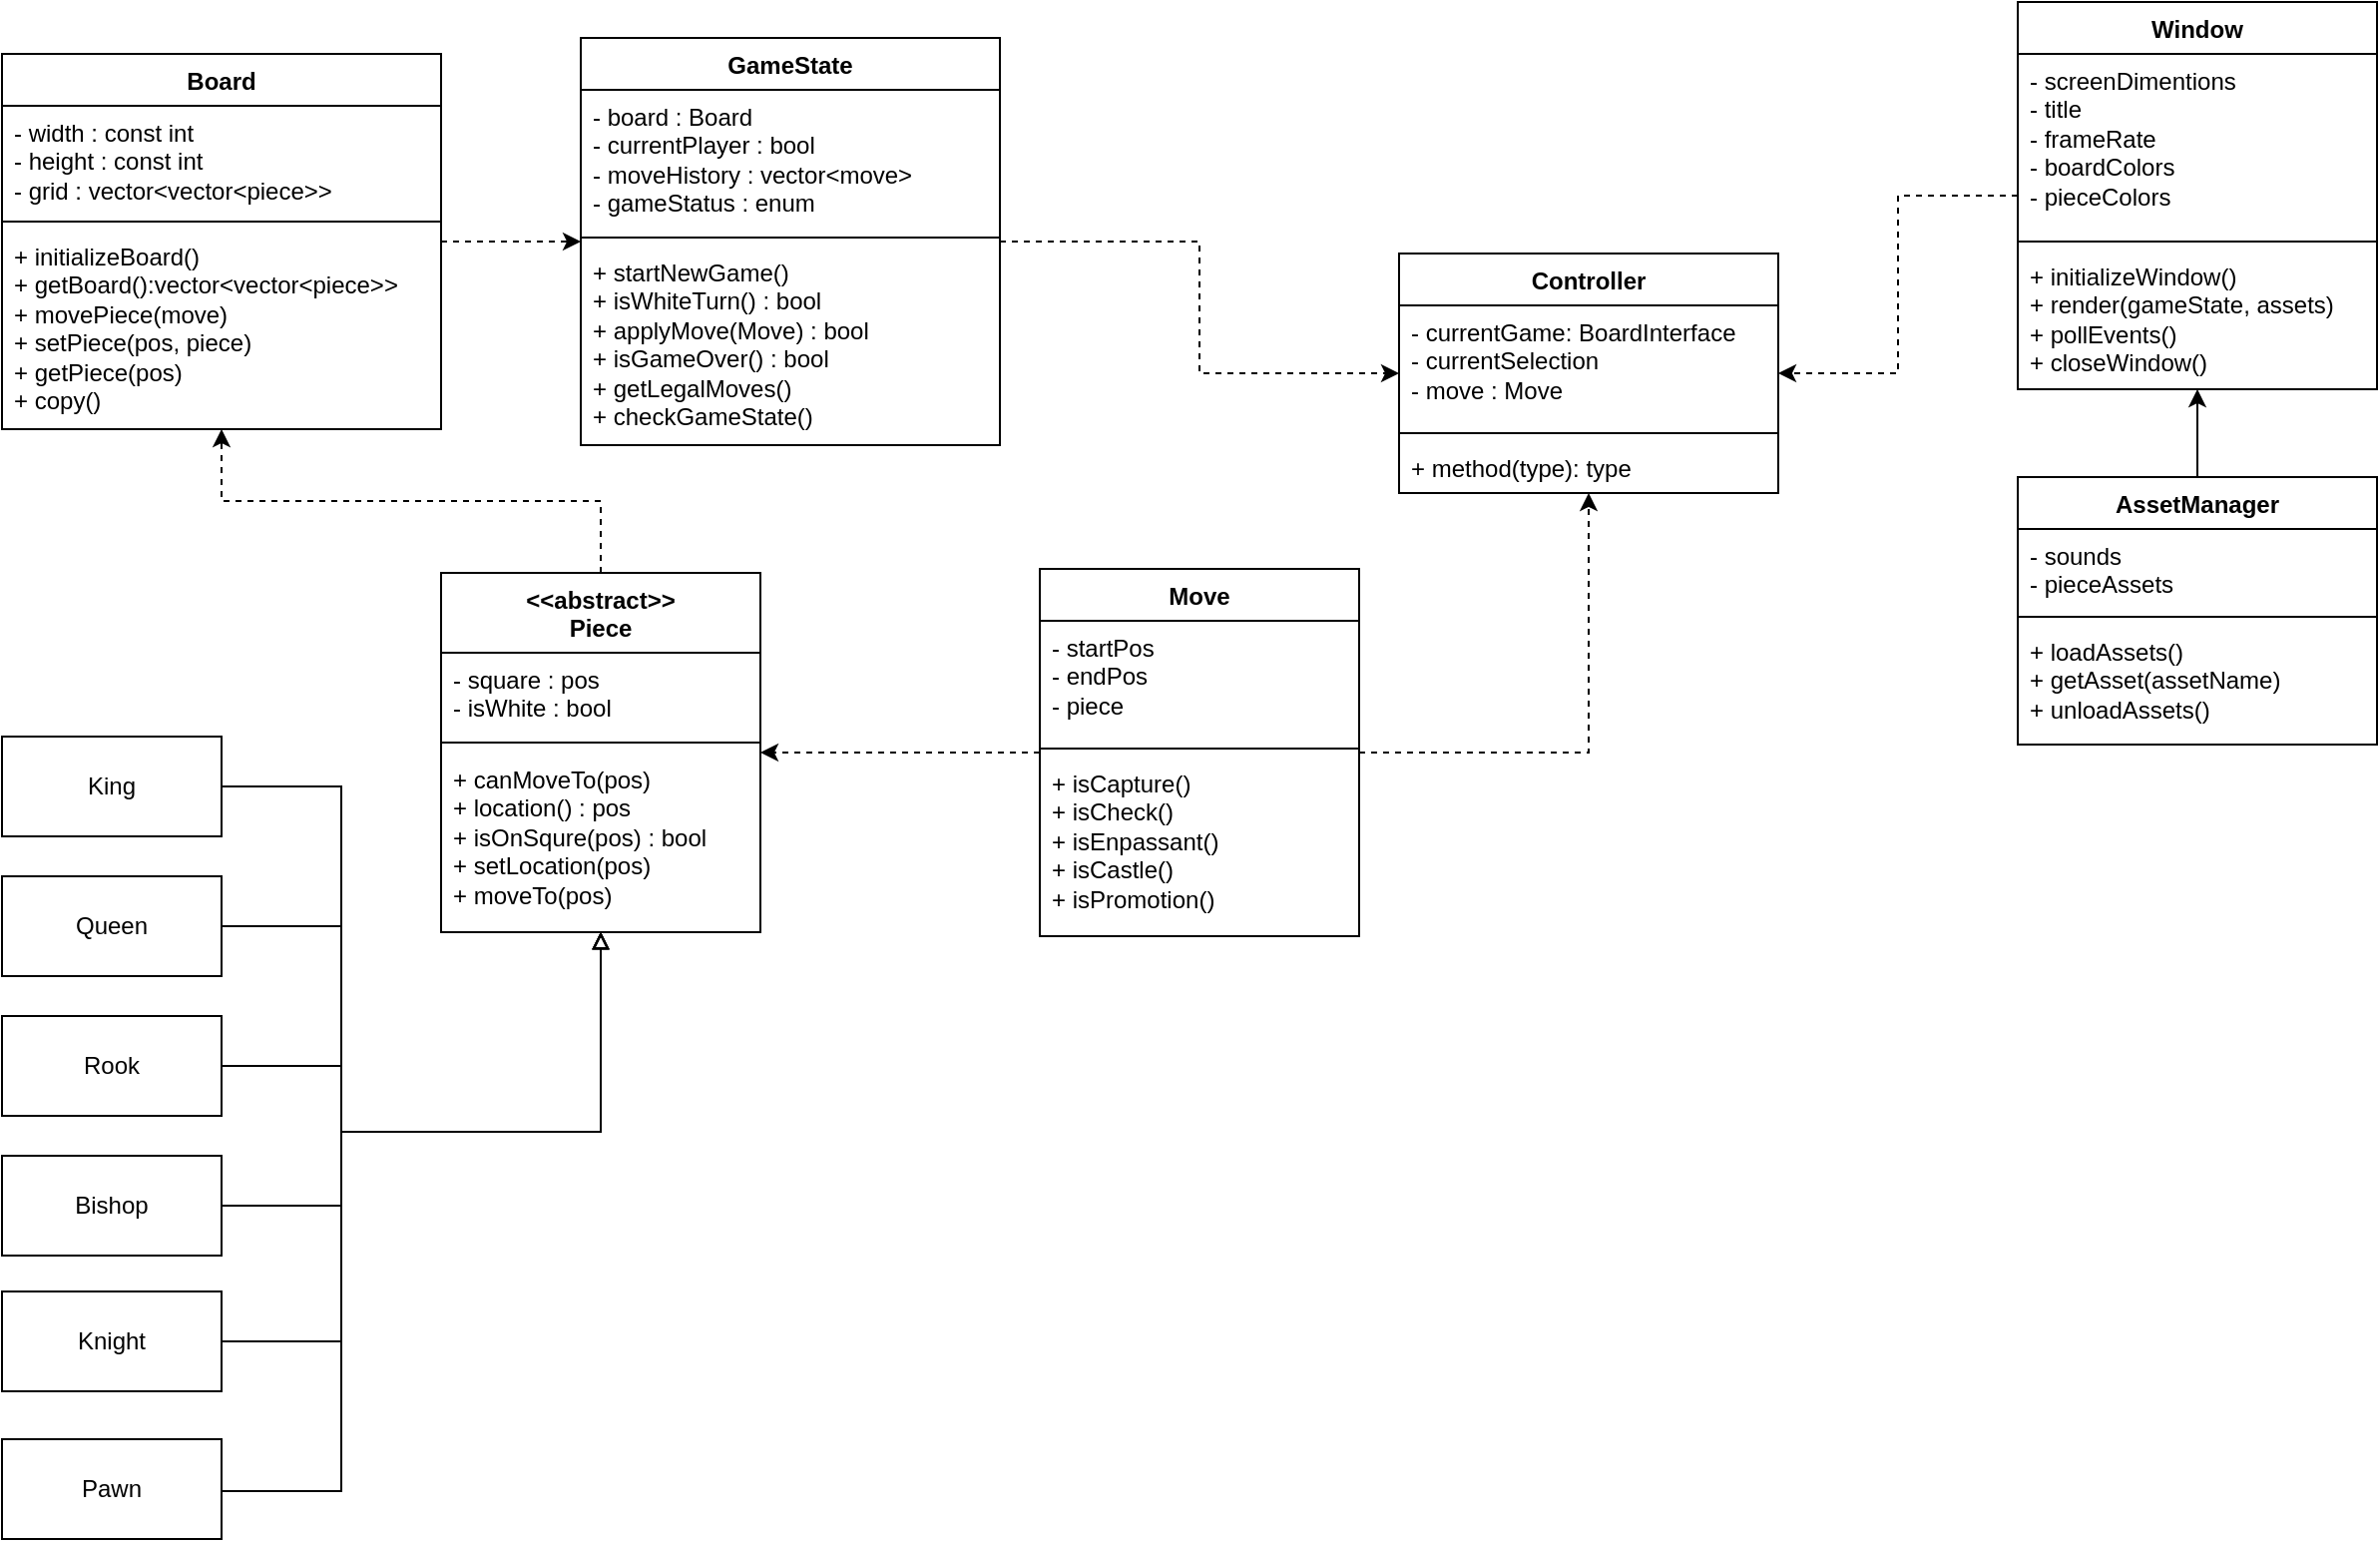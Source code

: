 <mxfile version="24.8.3">
  <diagram name="Page-1" id="c4acf3e9-155e-7222-9cf6-157b1a14988f">
    <mxGraphModel dx="3290" dy="1332" grid="1" gridSize="10" guides="1" tooltips="1" connect="1" arrows="1" fold="1" page="1" pageScale="1" pageWidth="850" pageHeight="1100" background="none" math="0" shadow="0">
      <root>
        <mxCell id="0" />
        <mxCell id="1" parent="0" />
        <mxCell id="h1MowxUoezg9GplHGQxy-2" value="Controller" style="swimlane;fontStyle=1;align=center;verticalAlign=top;childLayout=stackLayout;horizontal=1;startSize=26;horizontalStack=0;resizeParent=1;resizeParentMax=0;resizeLast=0;collapsible=1;marginBottom=0;whiteSpace=wrap;html=1;" vertex="1" parent="1">
          <mxGeometry x="120" y="276" width="190" height="120" as="geometry" />
        </mxCell>
        <mxCell id="h1MowxUoezg9GplHGQxy-3" value="- currentGame: BoardInterface&lt;div&gt;- currentSelection&lt;/div&gt;&lt;div&gt;- move : Move&lt;/div&gt;" style="text;strokeColor=none;fillColor=none;align=left;verticalAlign=top;spacingLeft=4;spacingRight=4;overflow=hidden;rotatable=0;points=[[0,0.5],[1,0.5]];portConstraint=eastwest;whiteSpace=wrap;html=1;" vertex="1" parent="h1MowxUoezg9GplHGQxy-2">
          <mxGeometry y="26" width="190" height="60" as="geometry" />
        </mxCell>
        <mxCell id="h1MowxUoezg9GplHGQxy-4" value="" style="line;strokeWidth=1;fillColor=none;align=left;verticalAlign=middle;spacingTop=-1;spacingLeft=3;spacingRight=3;rotatable=0;labelPosition=right;points=[];portConstraint=eastwest;strokeColor=inherit;" vertex="1" parent="h1MowxUoezg9GplHGQxy-2">
          <mxGeometry y="86" width="190" height="8" as="geometry" />
        </mxCell>
        <mxCell id="h1MowxUoezg9GplHGQxy-5" value="+ method(type): type" style="text;strokeColor=none;fillColor=none;align=left;verticalAlign=top;spacingLeft=4;spacingRight=4;overflow=hidden;rotatable=0;points=[[0,0.5],[1,0.5]];portConstraint=eastwest;whiteSpace=wrap;html=1;" vertex="1" parent="h1MowxUoezg9GplHGQxy-2">
          <mxGeometry y="94" width="190" height="26" as="geometry" />
        </mxCell>
        <mxCell id="h1MowxUoezg9GplHGQxy-7" value="GameState&lt;div&gt;&lt;br&gt;&lt;/div&gt;" style="swimlane;fontStyle=1;align=center;verticalAlign=top;childLayout=stackLayout;horizontal=1;startSize=26;horizontalStack=0;resizeParent=1;resizeParentMax=0;resizeLast=0;collapsible=1;marginBottom=0;whiteSpace=wrap;html=1;" vertex="1" parent="1">
          <mxGeometry x="-290" y="168" width="210" height="204" as="geometry" />
        </mxCell>
        <mxCell id="h1MowxUoezg9GplHGQxy-8" value="- board : Board&lt;div&gt;- currentPlayer : bool&lt;/div&gt;&lt;div&gt;- moveHistory : vector&amp;lt;move&amp;gt;&lt;/div&gt;&lt;div&gt;- gameStatus : enum&lt;/div&gt;" style="text;strokeColor=none;fillColor=none;align=left;verticalAlign=top;spacingLeft=4;spacingRight=4;overflow=hidden;rotatable=0;points=[[0,0.5],[1,0.5]];portConstraint=eastwest;whiteSpace=wrap;html=1;" vertex="1" parent="h1MowxUoezg9GplHGQxy-7">
          <mxGeometry y="26" width="210" height="70" as="geometry" />
        </mxCell>
        <mxCell id="h1MowxUoezg9GplHGQxy-9" value="" style="line;strokeWidth=1;fillColor=none;align=left;verticalAlign=middle;spacingTop=-1;spacingLeft=3;spacingRight=3;rotatable=0;labelPosition=right;points=[];portConstraint=eastwest;strokeColor=inherit;" vertex="1" parent="h1MowxUoezg9GplHGQxy-7">
          <mxGeometry y="96" width="210" height="8" as="geometry" />
        </mxCell>
        <mxCell id="h1MowxUoezg9GplHGQxy-10" value="&lt;div&gt;+ startNewGame()&lt;/div&gt;+ isWhiteTurn() : bool&lt;div&gt;+ applyMove(Move) : bool&lt;/div&gt;&lt;div&gt;+ isGameOver() : bool&lt;/div&gt;&lt;div&gt;+ getLegalMoves()&lt;/div&gt;&lt;div&gt;+ checkGameState()&lt;/div&gt;" style="text;strokeColor=none;fillColor=none;align=left;verticalAlign=top;spacingLeft=4;spacingRight=4;overflow=hidden;rotatable=0;points=[[0,0.5],[1,0.5]];portConstraint=eastwest;whiteSpace=wrap;html=1;" vertex="1" parent="h1MowxUoezg9GplHGQxy-7">
          <mxGeometry y="104" width="210" height="100" as="geometry" />
        </mxCell>
        <mxCell id="h1MowxUoezg9GplHGQxy-12" value="Window" style="swimlane;fontStyle=1;align=center;verticalAlign=top;childLayout=stackLayout;horizontal=1;startSize=26;horizontalStack=0;resizeParent=1;resizeParentMax=0;resizeLast=0;collapsible=1;marginBottom=0;whiteSpace=wrap;html=1;" vertex="1" parent="1">
          <mxGeometry x="430" y="150" width="180" height="194" as="geometry" />
        </mxCell>
        <mxCell id="h1MowxUoezg9GplHGQxy-13" value="- screenDimentions&lt;div&gt;- title&lt;/div&gt;&lt;div&gt;- frameRate&lt;/div&gt;&lt;div&gt;&lt;div&gt;- boardColors&lt;/div&gt;&lt;div&gt;- pieceColors&lt;/div&gt;&lt;/div&gt;" style="text;strokeColor=none;fillColor=none;align=left;verticalAlign=top;spacingLeft=4;spacingRight=4;overflow=hidden;rotatable=0;points=[[0,0.5],[1,0.5]];portConstraint=eastwest;whiteSpace=wrap;html=1;" vertex="1" parent="h1MowxUoezg9GplHGQxy-12">
          <mxGeometry y="26" width="180" height="90" as="geometry" />
        </mxCell>
        <mxCell id="h1MowxUoezg9GplHGQxy-14" value="" style="line;strokeWidth=1;fillColor=none;align=left;verticalAlign=middle;spacingTop=-1;spacingLeft=3;spacingRight=3;rotatable=0;labelPosition=right;points=[];portConstraint=eastwest;strokeColor=inherit;" vertex="1" parent="h1MowxUoezg9GplHGQxy-12">
          <mxGeometry y="116" width="180" height="8" as="geometry" />
        </mxCell>
        <mxCell id="h1MowxUoezg9GplHGQxy-15" value="&lt;div&gt;+ initializeWindow()&lt;/div&gt;+ render(gameState, assets)&lt;div&gt;+ pollEvents()&lt;/div&gt;&lt;div&gt;+ closeWindow()&lt;/div&gt;" style="text;strokeColor=none;fillColor=none;align=left;verticalAlign=top;spacingLeft=4;spacingRight=4;overflow=hidden;rotatable=0;points=[[0,0.5],[1,0.5]];portConstraint=eastwest;whiteSpace=wrap;html=1;" vertex="1" parent="h1MowxUoezg9GplHGQxy-12">
          <mxGeometry y="124" width="180" height="70" as="geometry" />
        </mxCell>
        <mxCell id="h1MowxUoezg9GplHGQxy-18" style="edgeStyle=orthogonalEdgeStyle;rounded=0;orthogonalLoop=1;jettySize=auto;html=1;dashed=1;" edge="1" parent="1" source="h1MowxUoezg9GplHGQxy-12" target="h1MowxUoezg9GplHGQxy-2">
          <mxGeometry relative="1" as="geometry">
            <mxPoint x="280" y="600" as="targetPoint" />
          </mxGeometry>
        </mxCell>
        <mxCell id="h1MowxUoezg9GplHGQxy-46" style="edgeStyle=orthogonalEdgeStyle;rounded=0;orthogonalLoop=1;jettySize=auto;html=1;dashed=1;" edge="1" parent="1" source="h1MowxUoezg9GplHGQxy-51" target="h1MowxUoezg9GplHGQxy-42">
          <mxGeometry relative="1" as="geometry">
            <mxPoint x="-260" y="386" as="sourcePoint" />
          </mxGeometry>
        </mxCell>
        <mxCell id="h1MowxUoezg9GplHGQxy-23" style="edgeStyle=orthogonalEdgeStyle;rounded=0;orthogonalLoop=1;jettySize=auto;html=1;dashed=1;" edge="1" parent="1" source="h1MowxUoezg9GplHGQxy-42" target="h1MowxUoezg9GplHGQxy-7">
          <mxGeometry relative="1" as="geometry" />
        </mxCell>
        <mxCell id="h1MowxUoezg9GplHGQxy-39" style="edgeStyle=orthogonalEdgeStyle;rounded=0;orthogonalLoop=1;jettySize=auto;html=1;" edge="1" parent="1" source="h1MowxUoezg9GplHGQxy-30" target="h1MowxUoezg9GplHGQxy-12">
          <mxGeometry relative="1" as="geometry" />
        </mxCell>
        <mxCell id="h1MowxUoezg9GplHGQxy-30" value="AssetManager" style="swimlane;fontStyle=1;align=center;verticalAlign=top;childLayout=stackLayout;horizontal=1;startSize=26;horizontalStack=0;resizeParent=1;resizeParentMax=0;resizeLast=0;collapsible=1;marginBottom=0;whiteSpace=wrap;html=1;" vertex="1" parent="1">
          <mxGeometry x="430" y="388" width="180" height="134" as="geometry" />
        </mxCell>
        <mxCell id="h1MowxUoezg9GplHGQxy-31" value="- sounds&lt;div&gt;- pieceAssets&lt;/div&gt;" style="text;strokeColor=none;fillColor=none;align=left;verticalAlign=top;spacingLeft=4;spacingRight=4;overflow=hidden;rotatable=0;points=[[0,0.5],[1,0.5]];portConstraint=eastwest;whiteSpace=wrap;html=1;" vertex="1" parent="h1MowxUoezg9GplHGQxy-30">
          <mxGeometry y="26" width="180" height="40" as="geometry" />
        </mxCell>
        <mxCell id="h1MowxUoezg9GplHGQxy-32" value="" style="line;strokeWidth=1;fillColor=none;align=left;verticalAlign=middle;spacingTop=-1;spacingLeft=3;spacingRight=3;rotatable=0;labelPosition=right;points=[];portConstraint=eastwest;strokeColor=inherit;" vertex="1" parent="h1MowxUoezg9GplHGQxy-30">
          <mxGeometry y="66" width="180" height="8" as="geometry" />
        </mxCell>
        <mxCell id="h1MowxUoezg9GplHGQxy-33" value="+ loadAssets()&lt;div&gt;+ getAsset(assetName)&lt;/div&gt;&lt;div&gt;+ unloadAssets()&lt;/div&gt;" style="text;strokeColor=none;fillColor=none;align=left;verticalAlign=top;spacingLeft=4;spacingRight=4;overflow=hidden;rotatable=0;points=[[0,0.5],[1,0.5]];portConstraint=eastwest;whiteSpace=wrap;html=1;" vertex="1" parent="h1MowxUoezg9GplHGQxy-30">
          <mxGeometry y="74" width="180" height="60" as="geometry" />
        </mxCell>
        <mxCell id="h1MowxUoezg9GplHGQxy-42" value="Board" style="swimlane;fontStyle=1;align=center;verticalAlign=top;childLayout=stackLayout;horizontal=1;startSize=26;horizontalStack=0;resizeParent=1;resizeParentMax=0;resizeLast=0;collapsible=1;marginBottom=0;whiteSpace=wrap;html=1;" vertex="1" parent="1">
          <mxGeometry x="-580" y="176" width="220" height="188" as="geometry" />
        </mxCell>
        <mxCell id="h1MowxUoezg9GplHGQxy-43" value="&lt;div&gt;- width : const int&lt;/div&gt;&lt;div&gt;- height : const int&lt;/div&gt;- grid : vector&amp;lt;vector&amp;lt;piece&amp;gt;&amp;gt;" style="text;strokeColor=none;fillColor=none;align=left;verticalAlign=top;spacingLeft=4;spacingRight=4;overflow=hidden;rotatable=0;points=[[0,0.5],[1,0.5]];portConstraint=eastwest;whiteSpace=wrap;html=1;" vertex="1" parent="h1MowxUoezg9GplHGQxy-42">
          <mxGeometry y="26" width="220" height="54" as="geometry" />
        </mxCell>
        <mxCell id="h1MowxUoezg9GplHGQxy-44" value="" style="line;strokeWidth=1;fillColor=none;align=left;verticalAlign=middle;spacingTop=-1;spacingLeft=3;spacingRight=3;rotatable=0;labelPosition=right;points=[];portConstraint=eastwest;strokeColor=inherit;" vertex="1" parent="h1MowxUoezg9GplHGQxy-42">
          <mxGeometry y="80" width="220" height="8" as="geometry" />
        </mxCell>
        <mxCell id="h1MowxUoezg9GplHGQxy-45" value="+ initializeBoard()&lt;div&gt;+ getBoard():vector&amp;lt;vector&amp;lt;piece&amp;gt;&amp;gt;&lt;div&gt;+ movePiece(move)&lt;/div&gt;&lt;div&gt;+ setPiece(pos, piece)&lt;/div&gt;&lt;div&gt;+ getPiece(pos)&lt;/div&gt;&lt;div&gt;+ copy()&lt;/div&gt;&lt;/div&gt;" style="text;strokeColor=none;fillColor=none;align=left;verticalAlign=top;spacingLeft=4;spacingRight=4;overflow=hidden;rotatable=0;points=[[0,0.5],[1,0.5]];portConstraint=eastwest;whiteSpace=wrap;html=1;" vertex="1" parent="h1MowxUoezg9GplHGQxy-42">
          <mxGeometry y="88" width="220" height="100" as="geometry" />
        </mxCell>
        <mxCell id="h1MowxUoezg9GplHGQxy-51" value="&lt;div&gt;&amp;lt;&amp;lt;abstract&amp;gt;&amp;gt;&lt;/div&gt;Piece" style="swimlane;fontStyle=1;align=center;verticalAlign=top;childLayout=stackLayout;horizontal=1;startSize=40;horizontalStack=0;resizeParent=1;resizeParentMax=0;resizeLast=0;collapsible=1;marginBottom=0;whiteSpace=wrap;html=1;" vertex="1" parent="1">
          <mxGeometry x="-360" y="436" width="160" height="180" as="geometry" />
        </mxCell>
        <mxCell id="h1MowxUoezg9GplHGQxy-52" value="- square : pos&lt;div&gt;- isWhite : bool&lt;/div&gt;" style="text;strokeColor=none;fillColor=none;align=left;verticalAlign=top;spacingLeft=4;spacingRight=4;overflow=hidden;rotatable=0;points=[[0,0.5],[1,0.5]];portConstraint=eastwest;whiteSpace=wrap;html=1;" vertex="1" parent="h1MowxUoezg9GplHGQxy-51">
          <mxGeometry y="40" width="160" height="40" as="geometry" />
        </mxCell>
        <mxCell id="h1MowxUoezg9GplHGQxy-53" value="" style="line;strokeWidth=1;fillColor=none;align=left;verticalAlign=middle;spacingTop=-1;spacingLeft=3;spacingRight=3;rotatable=0;labelPosition=right;points=[];portConstraint=eastwest;strokeColor=inherit;" vertex="1" parent="h1MowxUoezg9GplHGQxy-51">
          <mxGeometry y="80" width="160" height="10" as="geometry" />
        </mxCell>
        <mxCell id="h1MowxUoezg9GplHGQxy-54" value="+ canMoveTo(pos)&lt;div&gt;+ location() : pos&lt;/div&gt;&lt;div&gt;+ isOnSqure(pos) : bool&lt;/div&gt;&lt;div&gt;+ setLocation(pos)&lt;/div&gt;&lt;div&gt;+ moveTo(pos)&lt;/div&gt;" style="text;strokeColor=none;fillColor=none;align=left;verticalAlign=top;spacingLeft=4;spacingRight=4;overflow=hidden;rotatable=0;points=[[0,0.5],[1,0.5]];portConstraint=eastwest;whiteSpace=wrap;html=1;" vertex="1" parent="h1MowxUoezg9GplHGQxy-51">
          <mxGeometry y="90" width="160" height="90" as="geometry" />
        </mxCell>
        <mxCell id="h1MowxUoezg9GplHGQxy-76" style="edgeStyle=orthogonalEdgeStyle;rounded=0;orthogonalLoop=1;jettySize=auto;html=1;endArrow=block;endFill=0;" edge="1" parent="1" source="h1MowxUoezg9GplHGQxy-67" target="h1MowxUoezg9GplHGQxy-51">
          <mxGeometry relative="1" as="geometry">
            <Array as="points">
              <mxPoint x="-410" y="543" />
              <mxPoint x="-410" y="716" />
            </Array>
          </mxGeometry>
        </mxCell>
        <mxCell id="h1MowxUoezg9GplHGQxy-67" value="King" style="html=1;whiteSpace=wrap;" vertex="1" parent="1">
          <mxGeometry x="-580" y="518" width="110" height="50" as="geometry" />
        </mxCell>
        <mxCell id="h1MowxUoezg9GplHGQxy-77" style="edgeStyle=orthogonalEdgeStyle;rounded=0;orthogonalLoop=1;jettySize=auto;html=1;endArrow=block;endFill=0;" edge="1" parent="1" source="h1MowxUoezg9GplHGQxy-78" target="h1MowxUoezg9GplHGQxy-51">
          <mxGeometry relative="1" as="geometry">
            <mxPoint x="-280" y="708" as="targetPoint" />
            <Array as="points">
              <mxPoint x="-410" y="613" />
              <mxPoint x="-410" y="716" />
            </Array>
          </mxGeometry>
        </mxCell>
        <mxCell id="h1MowxUoezg9GplHGQxy-78" value="Queen" style="html=1;whiteSpace=wrap;" vertex="1" parent="1">
          <mxGeometry x="-580" y="588" width="110" height="50" as="geometry" />
        </mxCell>
        <mxCell id="h1MowxUoezg9GplHGQxy-79" style="edgeStyle=orthogonalEdgeStyle;rounded=0;orthogonalLoop=1;jettySize=auto;html=1;endArrow=block;endFill=0;" edge="1" parent="1" source="h1MowxUoezg9GplHGQxy-80" target="h1MowxUoezg9GplHGQxy-51">
          <mxGeometry relative="1" as="geometry">
            <mxPoint x="-280" y="778" as="targetPoint" />
            <Array as="points">
              <mxPoint x="-410" y="683" />
              <mxPoint x="-410" y="716" />
            </Array>
          </mxGeometry>
        </mxCell>
        <mxCell id="h1MowxUoezg9GplHGQxy-80" value="Rook" style="html=1;whiteSpace=wrap;" vertex="1" parent="1">
          <mxGeometry x="-580" y="658" width="110" height="50" as="geometry" />
        </mxCell>
        <mxCell id="h1MowxUoezg9GplHGQxy-81" style="edgeStyle=orthogonalEdgeStyle;rounded=0;orthogonalLoop=1;jettySize=auto;html=1;endArrow=block;endFill=0;" edge="1" parent="1" source="h1MowxUoezg9GplHGQxy-82" target="h1MowxUoezg9GplHGQxy-51">
          <mxGeometry relative="1" as="geometry">
            <mxPoint x="-280" y="848" as="targetPoint" />
            <Array as="points">
              <mxPoint x="-410" y="753" />
              <mxPoint x="-410" y="716" />
            </Array>
          </mxGeometry>
        </mxCell>
        <mxCell id="h1MowxUoezg9GplHGQxy-82" value="Bishop" style="html=1;whiteSpace=wrap;" vertex="1" parent="1">
          <mxGeometry x="-580" y="728" width="110" height="50" as="geometry" />
        </mxCell>
        <mxCell id="h1MowxUoezg9GplHGQxy-83" style="edgeStyle=orthogonalEdgeStyle;rounded=0;orthogonalLoop=1;jettySize=auto;html=1;endArrow=block;endFill=0;" edge="1" parent="1" source="h1MowxUoezg9GplHGQxy-84" target="h1MowxUoezg9GplHGQxy-51">
          <mxGeometry relative="1" as="geometry">
            <mxPoint x="-280" y="916" as="targetPoint" />
            <Array as="points">
              <mxPoint x="-410" y="821" />
              <mxPoint x="-410" y="716" />
            </Array>
          </mxGeometry>
        </mxCell>
        <mxCell id="h1MowxUoezg9GplHGQxy-84" value="Knight" style="html=1;whiteSpace=wrap;" vertex="1" parent="1">
          <mxGeometry x="-580" y="796" width="110" height="50" as="geometry" />
        </mxCell>
        <mxCell id="h1MowxUoezg9GplHGQxy-85" style="edgeStyle=orthogonalEdgeStyle;rounded=0;orthogonalLoop=1;jettySize=auto;html=1;endArrow=block;endFill=0;" edge="1" parent="1" target="h1MowxUoezg9GplHGQxy-51">
          <mxGeometry relative="1" as="geometry">
            <mxPoint x="-280" y="991" as="targetPoint" />
            <mxPoint x="-470" y="896" as="sourcePoint" />
            <Array as="points">
              <mxPoint x="-410" y="896" />
              <mxPoint x="-410" y="716" />
            </Array>
          </mxGeometry>
        </mxCell>
        <mxCell id="h1MowxUoezg9GplHGQxy-86" value="Pawn" style="html=1;whiteSpace=wrap;" vertex="1" parent="1">
          <mxGeometry x="-580" y="870" width="110" height="50" as="geometry" />
        </mxCell>
        <mxCell id="h1MowxUoezg9GplHGQxy-87" style="edgeStyle=orthogonalEdgeStyle;rounded=0;orthogonalLoop=1;jettySize=auto;html=1;dashed=1;" edge="1" parent="1" source="h1MowxUoezg9GplHGQxy-7" target="h1MowxUoezg9GplHGQxy-2">
          <mxGeometry relative="1" as="geometry">
            <mxPoint x="100" y="83.5" as="sourcePoint" />
            <mxPoint x="-190" y="-5.5" as="targetPoint" />
          </mxGeometry>
        </mxCell>
        <mxCell id="h1MowxUoezg9GplHGQxy-103" style="edgeStyle=orthogonalEdgeStyle;rounded=0;orthogonalLoop=1;jettySize=auto;html=1;dashed=1;" edge="1" parent="1" source="h1MowxUoezg9GplHGQxy-98" target="h1MowxUoezg9GplHGQxy-2">
          <mxGeometry relative="1" as="geometry" />
        </mxCell>
        <mxCell id="h1MowxUoezg9GplHGQxy-98" value="Move" style="swimlane;fontStyle=1;align=center;verticalAlign=top;childLayout=stackLayout;horizontal=1;startSize=26;horizontalStack=0;resizeParent=1;resizeParentMax=0;resizeLast=0;collapsible=1;marginBottom=0;whiteSpace=wrap;html=1;" vertex="1" parent="1">
          <mxGeometry x="-60" y="434" width="160" height="184" as="geometry" />
        </mxCell>
        <mxCell id="h1MowxUoezg9GplHGQxy-99" value="- startPos&lt;div&gt;- endPos&lt;/div&gt;&lt;div&gt;- piece&lt;/div&gt;" style="text;strokeColor=none;fillColor=none;align=left;verticalAlign=top;spacingLeft=4;spacingRight=4;overflow=hidden;rotatable=0;points=[[0,0.5],[1,0.5]];portConstraint=eastwest;whiteSpace=wrap;html=1;" vertex="1" parent="h1MowxUoezg9GplHGQxy-98">
          <mxGeometry y="26" width="160" height="60" as="geometry" />
        </mxCell>
        <mxCell id="h1MowxUoezg9GplHGQxy-100" value="" style="line;strokeWidth=1;fillColor=none;align=left;verticalAlign=middle;spacingTop=-1;spacingLeft=3;spacingRight=3;rotatable=0;labelPosition=right;points=[];portConstraint=eastwest;strokeColor=inherit;" vertex="1" parent="h1MowxUoezg9GplHGQxy-98">
          <mxGeometry y="86" width="160" height="8" as="geometry" />
        </mxCell>
        <mxCell id="h1MowxUoezg9GplHGQxy-101" value="+ isCapture()&lt;div&gt;+ isCheck()&lt;/div&gt;&lt;div&gt;+ isEnpassant()&lt;/div&gt;&lt;div&gt;+ isCastle()&lt;/div&gt;&lt;div&gt;+ isPromotion()&lt;/div&gt;" style="text;strokeColor=none;fillColor=none;align=left;verticalAlign=top;spacingLeft=4;spacingRight=4;overflow=hidden;rotatable=0;points=[[0,0.5],[1,0.5]];portConstraint=eastwest;whiteSpace=wrap;html=1;" vertex="1" parent="h1MowxUoezg9GplHGQxy-98">
          <mxGeometry y="94" width="160" height="90" as="geometry" />
        </mxCell>
        <mxCell id="h1MowxUoezg9GplHGQxy-102" style="edgeStyle=orthogonalEdgeStyle;rounded=0;orthogonalLoop=1;jettySize=auto;html=1;dashed=1;" edge="1" parent="1" source="h1MowxUoezg9GplHGQxy-98" target="h1MowxUoezg9GplHGQxy-51">
          <mxGeometry relative="1" as="geometry" />
        </mxCell>
      </root>
    </mxGraphModel>
  </diagram>
</mxfile>
